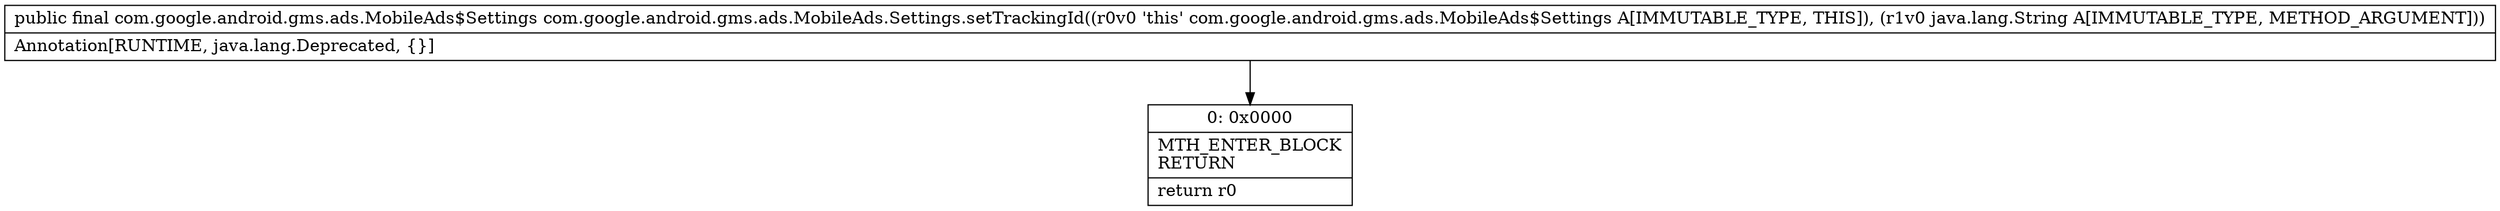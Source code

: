 digraph "CFG forcom.google.android.gms.ads.MobileAds.Settings.setTrackingId(Ljava\/lang\/String;)Lcom\/google\/android\/gms\/ads\/MobileAds$Settings;" {
Node_0 [shape=record,label="{0\:\ 0x0000|MTH_ENTER_BLOCK\lRETURN\l|return r0\l}"];
MethodNode[shape=record,label="{public final com.google.android.gms.ads.MobileAds$Settings com.google.android.gms.ads.MobileAds.Settings.setTrackingId((r0v0 'this' com.google.android.gms.ads.MobileAds$Settings A[IMMUTABLE_TYPE, THIS]), (r1v0 java.lang.String A[IMMUTABLE_TYPE, METHOD_ARGUMENT]))  | Annotation[RUNTIME, java.lang.Deprecated, \{\}]\l}"];
MethodNode -> Node_0;
}

